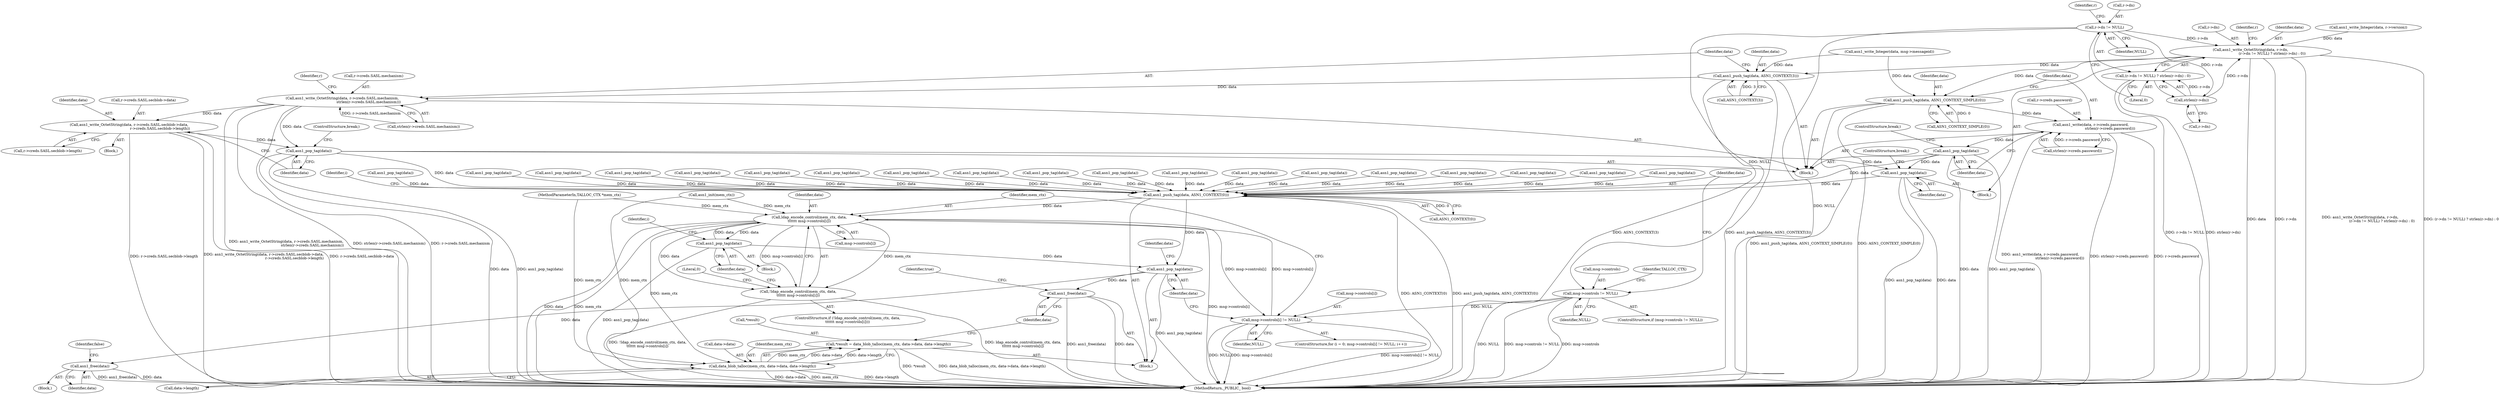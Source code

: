 digraph "0_samba_530d50a1abdcdf4d1775652d4c456c1274d83d8d@pointer" {
"1000162" [label="(Call,r->dn != NULL)"];
"1000156" [label="(Call,asn1_write_OctetString(data, r->dn,\n                                      (r->dn != NULL) ? strlen(r->dn) : 0))"];
"1000178" [label="(Call,asn1_push_tag(data, ASN1_CONTEXT_SIMPLE(0)))"];
"1000182" [label="(Call,asn1_write(data, r->creds.password,\n                                  strlen(r->creds.password)))"];
"1000195" [label="(Call,asn1_pop_tag(data))"];
"1000255" [label="(Call,asn1_pop_tag(data))"];
"1001216" [label="(Call,asn1_push_tag(data, ASN1_CONTEXT(0)))"];
"1001236" [label="(Call,ldap_encode_control(mem_ctx, data,\n\t\t\t\t\t\t msg->controls[i]))"];
"1001224" [label="(Call,msg->controls[i] != NULL)"];
"1001235" [label="(Call,!ldap_encode_control(mem_ctx, data,\n\t\t\t\t\t\t msg->controls[i]))"];
"1001259" [label="(Call,asn1_pop_tag(data))"];
"1001261" [label="(Call,asn1_pop_tag(data))"];
"1001268" [label="(Call,asn1_free(data))"];
"1001283" [label="(Call,asn1_free(data))"];
"1001275" [label="(Call,data_blob_talloc(mem_ctx, data->data, data->length))"];
"1001272" [label="(Call,*result = data_blob_talloc(mem_ctx, data->data, data->length))"];
"1000199" [label="(Call,asn1_push_tag(data, ASN1_CONTEXT(3)))"];
"1000203" [label="(Call,asn1_write_OctetString(data, r->creds.SASL.mechanism,\n                                              strlen(r->creds.SASL.mechanism)))"];
"1000229" [label="(Call,asn1_write_OctetString(data, r->creds.SASL.secblob->data,\n                                                      r->creds.SASL.secblob->length))"];
"1000249" [label="(Call,asn1_pop_tag(data))"];
"1000167" [label="(Call,strlen(r->dn))"];
"1000161" [label="(Call,(r->dn != NULL) ? strlen(r->dn) : 0)"];
"1001210" [label="(Call,msg->controls != NULL)"];
"1001232" [label="(Identifier,i)"];
"1000180" [label="(Call,ASN1_CONTEXT_SIMPLE(0))"];
"1000161" [label="(Call,(r->dn != NULL) ? strlen(r->dn) : 0)"];
"1000507" [label="(Call,asn1_pop_tag(data))"];
"1001280" [label="(Call,data->length)"];
"1000169" [label="(Identifier,r)"];
"1001234" [label="(ControlStructure,if (!ldap_encode_control(mem_ctx, data,\n\t\t\t\t\t\t msg->controls[i])))"];
"1000183" [label="(Identifier,data)"];
"1001283" [label="(Call,asn1_free(data))"];
"1001260" [label="(Identifier,data)"];
"1001267" [label="(Block,)"];
"1000256" [label="(Identifier,data)"];
"1001214" [label="(Identifier,NULL)"];
"1000203" [label="(Call,asn1_write_OctetString(data, r->creds.SASL.mechanism,\n                                              strlen(r->creds.SASL.mechanism)))"];
"1001236" [label="(Call,ldap_encode_control(mem_ctx, data,\n\t\t\t\t\t\t msg->controls[i]))"];
"1001247" [label="(Literal,0)"];
"1000212" [label="(Call,strlen(r->creds.SASL.mechanism))"];
"1001211" [label="(Call,msg->controls)"];
"1000197" [label="(ControlStructure,break;)"];
"1001289" [label="(Identifier,TALLOC_CTX)"];
"1001222" [label="(Identifier,i)"];
"1000196" [label="(Identifier,data)"];
"1001239" [label="(Call,msg->controls[i])"];
"1001233" [label="(Block,)"];
"1000402" [label="(Call,asn1_pop_tag(data))"];
"1000857" [label="(Call,asn1_pop_tag(data))"];
"1000151" [label="(Call,asn1_write_Integer(data, r->version))"];
"1000782" [label="(Call,asn1_pop_tag(data))"];
"1000296" [label="(Call,asn1_pop_tag(data))"];
"1000162" [label="(Call,r->dn != NULL)"];
"1000999" [label="(Call,asn1_pop_tag(data))"];
"1001237" [label="(Identifier,mem_ctx)"];
"1000920" [label="(Call,asn1_pop_tag(data))"];
"1000111" [label="(Call,asn1_init(mem_ctx))"];
"1001134" [label="(Call,asn1_pop_tag(data))"];
"1000135" [label="(Block,)"];
"1001273" [label="(Call,*result)"];
"1001235" [label="(Call,!ldap_encode_control(mem_ctx, data,\n\t\t\t\t\t\t msg->controls[i]))"];
"1001215" [label="(Block,)"];
"1000156" [label="(Call,asn1_write_OctetString(data, r->dn,\n                                      (r->dn != NULL) ? strlen(r->dn) : 0))"];
"1001320" [label="(MethodReturn,_PUBLIC_ bool)"];
"1000167" [label="(Call,strlen(r->dn))"];
"1000250" [label="(Identifier,data)"];
"1001217" [label="(Identifier,data)"];
"1000106" [label="(MethodParameterIn,TALLOC_CTX *mem_ctx)"];
"1000168" [label="(Call,r->dn)"];
"1001218" [label="(Call,ASN1_CONTEXT(0))"];
"1001209" [label="(ControlStructure,if (msg->controls != NULL))"];
"1001225" [label="(Call,msg->controls[i])"];
"1000674" [label="(Call,asn1_pop_tag(data))"];
"1000230" [label="(Identifier,data)"];
"1000307" [label="(Call,asn1_pop_tag(data))"];
"1000251" [label="(ControlStructure,break;)"];
"1000231" [label="(Call,r->creds.SASL.secblob->data)"];
"1000166" [label="(Identifier,NULL)"];
"1001210" [label="(Call,msg->controls != NULL)"];
"1000530" [label="(Call,asn1_pop_tag(data))"];
"1000943" [label="(Call,asn1_pop_tag(data))"];
"1001277" [label="(Call,data->data)"];
"1000204" [label="(Identifier,data)"];
"1001271" [label="(Identifier,false)"];
"1000805" [label="(Call,asn1_pop_tag(data))"];
"1001047" [label="(Call,asn1_pop_tag(data))"];
"1000229" [label="(Call,asn1_write_OctetString(data, r->creds.SASL.secblob->data,\n                                                      r->creds.SASL.secblob->length))"];
"1000182" [label="(Call,asn1_write(data, r->creds.password,\n                                  strlen(r->creds.password)))"];
"1000189" [label="(Call,strlen(r->creds.password))"];
"1000195" [label="(Call,asn1_pop_tag(data))"];
"1001022" [label="(Call,asn1_pop_tag(data))"];
"1000834" [label="(Call,asn1_pop_tag(data))"];
"1000199" [label="(Call,asn1_push_tag(data, ASN1_CONTEXT(3)))"];
"1000158" [label="(Call,r->dn)"];
"1000240" [label="(Call,r->creds.SASL.secblob->length)"];
"1001275" [label="(Call,data_blob_talloc(mem_ctx, data->data, data->length))"];
"1001261" [label="(Call,asn1_pop_tag(data))"];
"1000224" [label="(Identifier,r)"];
"1000201" [label="(Call,ASN1_CONTEXT(3))"];
"1001224" [label="(Call,msg->controls[i] != NULL)"];
"1001284" [label="(Identifier,data)"];
"1000249" [label="(Call,asn1_pop_tag(data))"];
"1001268" [label="(Call,asn1_free(data))"];
"1000205" [label="(Call,r->creds.SASL.mechanism)"];
"1000184" [label="(Call,r->creds.password)"];
"1000176" [label="(Block,)"];
"1001286" [label="(Identifier,true)"];
"1000228" [label="(Block,)"];
"1001076" [label="(Call,asn1_pop_tag(data))"];
"1000174" [label="(Identifier,r)"];
"1000651" [label="(Call,asn1_pop_tag(data))"];
"1000171" [label="(Literal,0)"];
"1001238" [label="(Identifier,data)"];
"1001276" [label="(Identifier,mem_ctx)"];
"1001220" [label="(ControlStructure,for (i = 0; msg->controls[i] != NULL; i++))"];
"1000157" [label="(Identifier,data)"];
"1000257" [label="(ControlStructure,break;)"];
"1001216" [label="(Call,asn1_push_tag(data, ASN1_CONTEXT(0)))"];
"1000200" [label="(Identifier,data)"];
"1001265" [label="(Identifier,data)"];
"1000179" [label="(Identifier,data)"];
"1001203" [label="(Call,asn1_pop_tag(data))"];
"1000178" [label="(Call,asn1_push_tag(data, ASN1_CONTEXT_SIMPLE(0)))"];
"1001272" [label="(Call,*result = data_blob_talloc(mem_ctx, data->data, data->length))"];
"1001230" [label="(Identifier,NULL)"];
"1000124" [label="(Call,asn1_write_Integer(data, msg->messageid))"];
"1001269" [label="(Identifier,data)"];
"1001259" [label="(Call,asn1_pop_tag(data))"];
"1001262" [label="(Identifier,data)"];
"1000163" [label="(Call,r->dn)"];
"1000255" [label="(Call,asn1_pop_tag(data))"];
"1000162" -> "1000161"  [label="AST: "];
"1000162" -> "1000166"  [label="CFG: "];
"1000163" -> "1000162"  [label="AST: "];
"1000166" -> "1000162"  [label="AST: "];
"1000169" -> "1000162"  [label="CFG: "];
"1000171" -> "1000162"  [label="CFG: "];
"1000162" -> "1001320"  [label="DDG: NULL"];
"1000162" -> "1000156"  [label="DDG: r->dn"];
"1000162" -> "1000167"  [label="DDG: r->dn"];
"1000162" -> "1001210"  [label="DDG: NULL"];
"1000156" -> "1000135"  [label="AST: "];
"1000156" -> "1000161"  [label="CFG: "];
"1000157" -> "1000156"  [label="AST: "];
"1000158" -> "1000156"  [label="AST: "];
"1000161" -> "1000156"  [label="AST: "];
"1000174" -> "1000156"  [label="CFG: "];
"1000156" -> "1001320"  [label="DDG: data"];
"1000156" -> "1001320"  [label="DDG: r->dn"];
"1000156" -> "1001320"  [label="DDG: asn1_write_OctetString(data, r->dn,\n                                      (r->dn != NULL) ? strlen(r->dn) : 0)"];
"1000156" -> "1001320"  [label="DDG: (r->dn != NULL) ? strlen(r->dn) : 0"];
"1000151" -> "1000156"  [label="DDG: data"];
"1000167" -> "1000156"  [label="DDG: r->dn"];
"1000156" -> "1000178"  [label="DDG: data"];
"1000156" -> "1000199"  [label="DDG: data"];
"1000178" -> "1000176"  [label="AST: "];
"1000178" -> "1000180"  [label="CFG: "];
"1000179" -> "1000178"  [label="AST: "];
"1000180" -> "1000178"  [label="AST: "];
"1000183" -> "1000178"  [label="CFG: "];
"1000178" -> "1001320"  [label="DDG: asn1_push_tag(data, ASN1_CONTEXT_SIMPLE(0))"];
"1000178" -> "1001320"  [label="DDG: ASN1_CONTEXT_SIMPLE(0)"];
"1000124" -> "1000178"  [label="DDG: data"];
"1000180" -> "1000178"  [label="DDG: 0"];
"1000178" -> "1000182"  [label="DDG: data"];
"1000182" -> "1000176"  [label="AST: "];
"1000182" -> "1000189"  [label="CFG: "];
"1000183" -> "1000182"  [label="AST: "];
"1000184" -> "1000182"  [label="AST: "];
"1000189" -> "1000182"  [label="AST: "];
"1000196" -> "1000182"  [label="CFG: "];
"1000182" -> "1001320"  [label="DDG: asn1_write(data, r->creds.password,\n                                  strlen(r->creds.password))"];
"1000182" -> "1001320"  [label="DDG: strlen(r->creds.password)"];
"1000182" -> "1001320"  [label="DDG: r->creds.password"];
"1000189" -> "1000182"  [label="DDG: r->creds.password"];
"1000182" -> "1000195"  [label="DDG: data"];
"1000195" -> "1000176"  [label="AST: "];
"1000195" -> "1000196"  [label="CFG: "];
"1000196" -> "1000195"  [label="AST: "];
"1000197" -> "1000195"  [label="CFG: "];
"1000195" -> "1001320"  [label="DDG: asn1_pop_tag(data)"];
"1000195" -> "1001320"  [label="DDG: data"];
"1000195" -> "1000255"  [label="DDG: data"];
"1000195" -> "1001216"  [label="DDG: data"];
"1000255" -> "1000135"  [label="AST: "];
"1000255" -> "1000256"  [label="CFG: "];
"1000256" -> "1000255"  [label="AST: "];
"1000257" -> "1000255"  [label="CFG: "];
"1000255" -> "1001320"  [label="DDG: asn1_pop_tag(data)"];
"1000255" -> "1001320"  [label="DDG: data"];
"1000249" -> "1000255"  [label="DDG: data"];
"1000255" -> "1001216"  [label="DDG: data"];
"1001216" -> "1001215"  [label="AST: "];
"1001216" -> "1001218"  [label="CFG: "];
"1001217" -> "1001216"  [label="AST: "];
"1001218" -> "1001216"  [label="AST: "];
"1001222" -> "1001216"  [label="CFG: "];
"1001216" -> "1001320"  [label="DDG: ASN1_CONTEXT(0)"];
"1001216" -> "1001320"  [label="DDG: asn1_push_tag(data, ASN1_CONTEXT(0))"];
"1000857" -> "1001216"  [label="DDG: data"];
"1001134" -> "1001216"  [label="DDG: data"];
"1000805" -> "1001216"  [label="DDG: data"];
"1001047" -> "1001216"  [label="DDG: data"];
"1000530" -> "1001216"  [label="DDG: data"];
"1000651" -> "1001216"  [label="DDG: data"];
"1000674" -> "1001216"  [label="DDG: data"];
"1001203" -> "1001216"  [label="DDG: data"];
"1000296" -> "1001216"  [label="DDG: data"];
"1000782" -> "1001216"  [label="DDG: data"];
"1000920" -> "1001216"  [label="DDG: data"];
"1000834" -> "1001216"  [label="DDG: data"];
"1000402" -> "1001216"  [label="DDG: data"];
"1001076" -> "1001216"  [label="DDG: data"];
"1000943" -> "1001216"  [label="DDG: data"];
"1001022" -> "1001216"  [label="DDG: data"];
"1000249" -> "1001216"  [label="DDG: data"];
"1000307" -> "1001216"  [label="DDG: data"];
"1000507" -> "1001216"  [label="DDG: data"];
"1000999" -> "1001216"  [label="DDG: data"];
"1001218" -> "1001216"  [label="DDG: 0"];
"1001216" -> "1001236"  [label="DDG: data"];
"1001216" -> "1001261"  [label="DDG: data"];
"1001236" -> "1001235"  [label="AST: "];
"1001236" -> "1001239"  [label="CFG: "];
"1001237" -> "1001236"  [label="AST: "];
"1001238" -> "1001236"  [label="AST: "];
"1001239" -> "1001236"  [label="AST: "];
"1001235" -> "1001236"  [label="CFG: "];
"1001236" -> "1001320"  [label="DDG: msg->controls[i]"];
"1001236" -> "1001320"  [label="DDG: data"];
"1001236" -> "1001320"  [label="DDG: mem_ctx"];
"1001236" -> "1001224"  [label="DDG: msg->controls[i]"];
"1001236" -> "1001235"  [label="DDG: mem_ctx"];
"1001236" -> "1001235"  [label="DDG: data"];
"1001236" -> "1001235"  [label="DDG: msg->controls[i]"];
"1000111" -> "1001236"  [label="DDG: mem_ctx"];
"1000106" -> "1001236"  [label="DDG: mem_ctx"];
"1001259" -> "1001236"  [label="DDG: data"];
"1001224" -> "1001236"  [label="DDG: msg->controls[i]"];
"1001236" -> "1001259"  [label="DDG: data"];
"1001236" -> "1001275"  [label="DDG: mem_ctx"];
"1001224" -> "1001220"  [label="AST: "];
"1001224" -> "1001230"  [label="CFG: "];
"1001225" -> "1001224"  [label="AST: "];
"1001230" -> "1001224"  [label="AST: "];
"1001237" -> "1001224"  [label="CFG: "];
"1001262" -> "1001224"  [label="CFG: "];
"1001224" -> "1001320"  [label="DDG: NULL"];
"1001224" -> "1001320"  [label="DDG: msg->controls[i]"];
"1001224" -> "1001320"  [label="DDG: msg->controls[i] != NULL"];
"1001210" -> "1001224"  [label="DDG: NULL"];
"1001235" -> "1001234"  [label="AST: "];
"1001247" -> "1001235"  [label="CFG: "];
"1001260" -> "1001235"  [label="CFG: "];
"1001235" -> "1001320"  [label="DDG: !ldap_encode_control(mem_ctx, data,\n\t\t\t\t\t\t msg->controls[i])"];
"1001235" -> "1001320"  [label="DDG: ldap_encode_control(mem_ctx, data,\n\t\t\t\t\t\t msg->controls[i])"];
"1001259" -> "1001233"  [label="AST: "];
"1001259" -> "1001260"  [label="CFG: "];
"1001260" -> "1001259"  [label="AST: "];
"1001232" -> "1001259"  [label="CFG: "];
"1001259" -> "1001320"  [label="DDG: asn1_pop_tag(data)"];
"1001259" -> "1001261"  [label="DDG: data"];
"1001261" -> "1001215"  [label="AST: "];
"1001261" -> "1001262"  [label="CFG: "];
"1001262" -> "1001261"  [label="AST: "];
"1001265" -> "1001261"  [label="CFG: "];
"1001261" -> "1001320"  [label="DDG: asn1_pop_tag(data)"];
"1001261" -> "1001268"  [label="DDG: data"];
"1001261" -> "1001283"  [label="DDG: data"];
"1001268" -> "1001267"  [label="AST: "];
"1001268" -> "1001269"  [label="CFG: "];
"1001269" -> "1001268"  [label="AST: "];
"1001271" -> "1001268"  [label="CFG: "];
"1001268" -> "1001320"  [label="DDG: asn1_free(data)"];
"1001268" -> "1001320"  [label="DDG: data"];
"1001283" -> "1001215"  [label="AST: "];
"1001283" -> "1001284"  [label="CFG: "];
"1001284" -> "1001283"  [label="AST: "];
"1001286" -> "1001283"  [label="CFG: "];
"1001283" -> "1001320"  [label="DDG: asn1_free(data)"];
"1001283" -> "1001320"  [label="DDG: data"];
"1001275" -> "1001272"  [label="AST: "];
"1001275" -> "1001280"  [label="CFG: "];
"1001276" -> "1001275"  [label="AST: "];
"1001277" -> "1001275"  [label="AST: "];
"1001280" -> "1001275"  [label="AST: "];
"1001272" -> "1001275"  [label="CFG: "];
"1001275" -> "1001320"  [label="DDG: data->length"];
"1001275" -> "1001320"  [label="DDG: data->data"];
"1001275" -> "1001320"  [label="DDG: mem_ctx"];
"1001275" -> "1001272"  [label="DDG: mem_ctx"];
"1001275" -> "1001272"  [label="DDG: data->data"];
"1001275" -> "1001272"  [label="DDG: data->length"];
"1000111" -> "1001275"  [label="DDG: mem_ctx"];
"1000106" -> "1001275"  [label="DDG: mem_ctx"];
"1001272" -> "1001215"  [label="AST: "];
"1001273" -> "1001272"  [label="AST: "];
"1001284" -> "1001272"  [label="CFG: "];
"1001272" -> "1001320"  [label="DDG: data_blob_talloc(mem_ctx, data->data, data->length)"];
"1001272" -> "1001320"  [label="DDG: *result"];
"1000199" -> "1000176"  [label="AST: "];
"1000199" -> "1000201"  [label="CFG: "];
"1000200" -> "1000199"  [label="AST: "];
"1000201" -> "1000199"  [label="AST: "];
"1000204" -> "1000199"  [label="CFG: "];
"1000199" -> "1001320"  [label="DDG: ASN1_CONTEXT(3)"];
"1000199" -> "1001320"  [label="DDG: asn1_push_tag(data, ASN1_CONTEXT(3))"];
"1000124" -> "1000199"  [label="DDG: data"];
"1000201" -> "1000199"  [label="DDG: 3"];
"1000199" -> "1000203"  [label="DDG: data"];
"1000203" -> "1000176"  [label="AST: "];
"1000203" -> "1000212"  [label="CFG: "];
"1000204" -> "1000203"  [label="AST: "];
"1000205" -> "1000203"  [label="AST: "];
"1000212" -> "1000203"  [label="AST: "];
"1000224" -> "1000203"  [label="CFG: "];
"1000203" -> "1001320"  [label="DDG: asn1_write_OctetString(data, r->creds.SASL.mechanism,\n                                              strlen(r->creds.SASL.mechanism))"];
"1000203" -> "1001320"  [label="DDG: strlen(r->creds.SASL.mechanism)"];
"1000203" -> "1001320"  [label="DDG: r->creds.SASL.mechanism"];
"1000212" -> "1000203"  [label="DDG: r->creds.SASL.mechanism"];
"1000203" -> "1000229"  [label="DDG: data"];
"1000203" -> "1000249"  [label="DDG: data"];
"1000229" -> "1000228"  [label="AST: "];
"1000229" -> "1000240"  [label="CFG: "];
"1000230" -> "1000229"  [label="AST: "];
"1000231" -> "1000229"  [label="AST: "];
"1000240" -> "1000229"  [label="AST: "];
"1000250" -> "1000229"  [label="CFG: "];
"1000229" -> "1001320"  [label="DDG: r->creds.SASL.secblob->length"];
"1000229" -> "1001320"  [label="DDG: asn1_write_OctetString(data, r->creds.SASL.secblob->data,\n                                                      r->creds.SASL.secblob->length)"];
"1000229" -> "1001320"  [label="DDG: r->creds.SASL.secblob->data"];
"1000229" -> "1000249"  [label="DDG: data"];
"1000249" -> "1000176"  [label="AST: "];
"1000249" -> "1000250"  [label="CFG: "];
"1000250" -> "1000249"  [label="AST: "];
"1000251" -> "1000249"  [label="CFG: "];
"1000249" -> "1001320"  [label="DDG: data"];
"1000249" -> "1001320"  [label="DDG: asn1_pop_tag(data)"];
"1000167" -> "1000161"  [label="AST: "];
"1000167" -> "1000168"  [label="CFG: "];
"1000168" -> "1000167"  [label="AST: "];
"1000161" -> "1000167"  [label="CFG: "];
"1000167" -> "1000161"  [label="DDG: r->dn"];
"1000161" -> "1000171"  [label="CFG: "];
"1000171" -> "1000161"  [label="AST: "];
"1000161" -> "1001320"  [label="DDG: strlen(r->dn)"];
"1000161" -> "1001320"  [label="DDG: r->dn != NULL"];
"1001210" -> "1001209"  [label="AST: "];
"1001210" -> "1001214"  [label="CFG: "];
"1001211" -> "1001210"  [label="AST: "];
"1001214" -> "1001210"  [label="AST: "];
"1001217" -> "1001210"  [label="CFG: "];
"1001289" -> "1001210"  [label="CFG: "];
"1001210" -> "1001320"  [label="DDG: msg->controls"];
"1001210" -> "1001320"  [label="DDG: NULL"];
"1001210" -> "1001320"  [label="DDG: msg->controls != NULL"];
}
